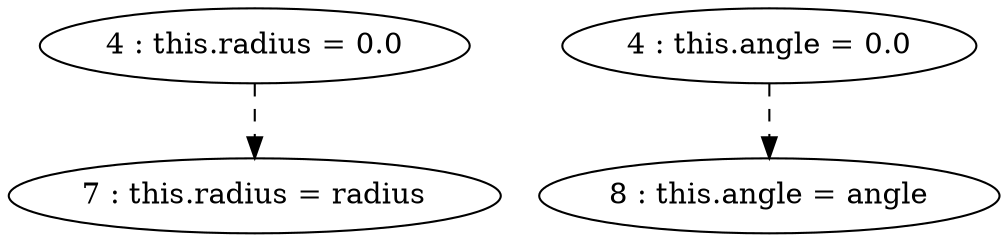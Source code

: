 digraph G {
"4 : this.radius = 0.0"
"4 : this.radius = 0.0" -> "7 : this.radius = radius" [style=dashed]
"4 : this.angle = 0.0"
"4 : this.angle = 0.0" -> "8 : this.angle = angle" [style=dashed]
"7 : this.radius = radius"
"8 : this.angle = angle"
}